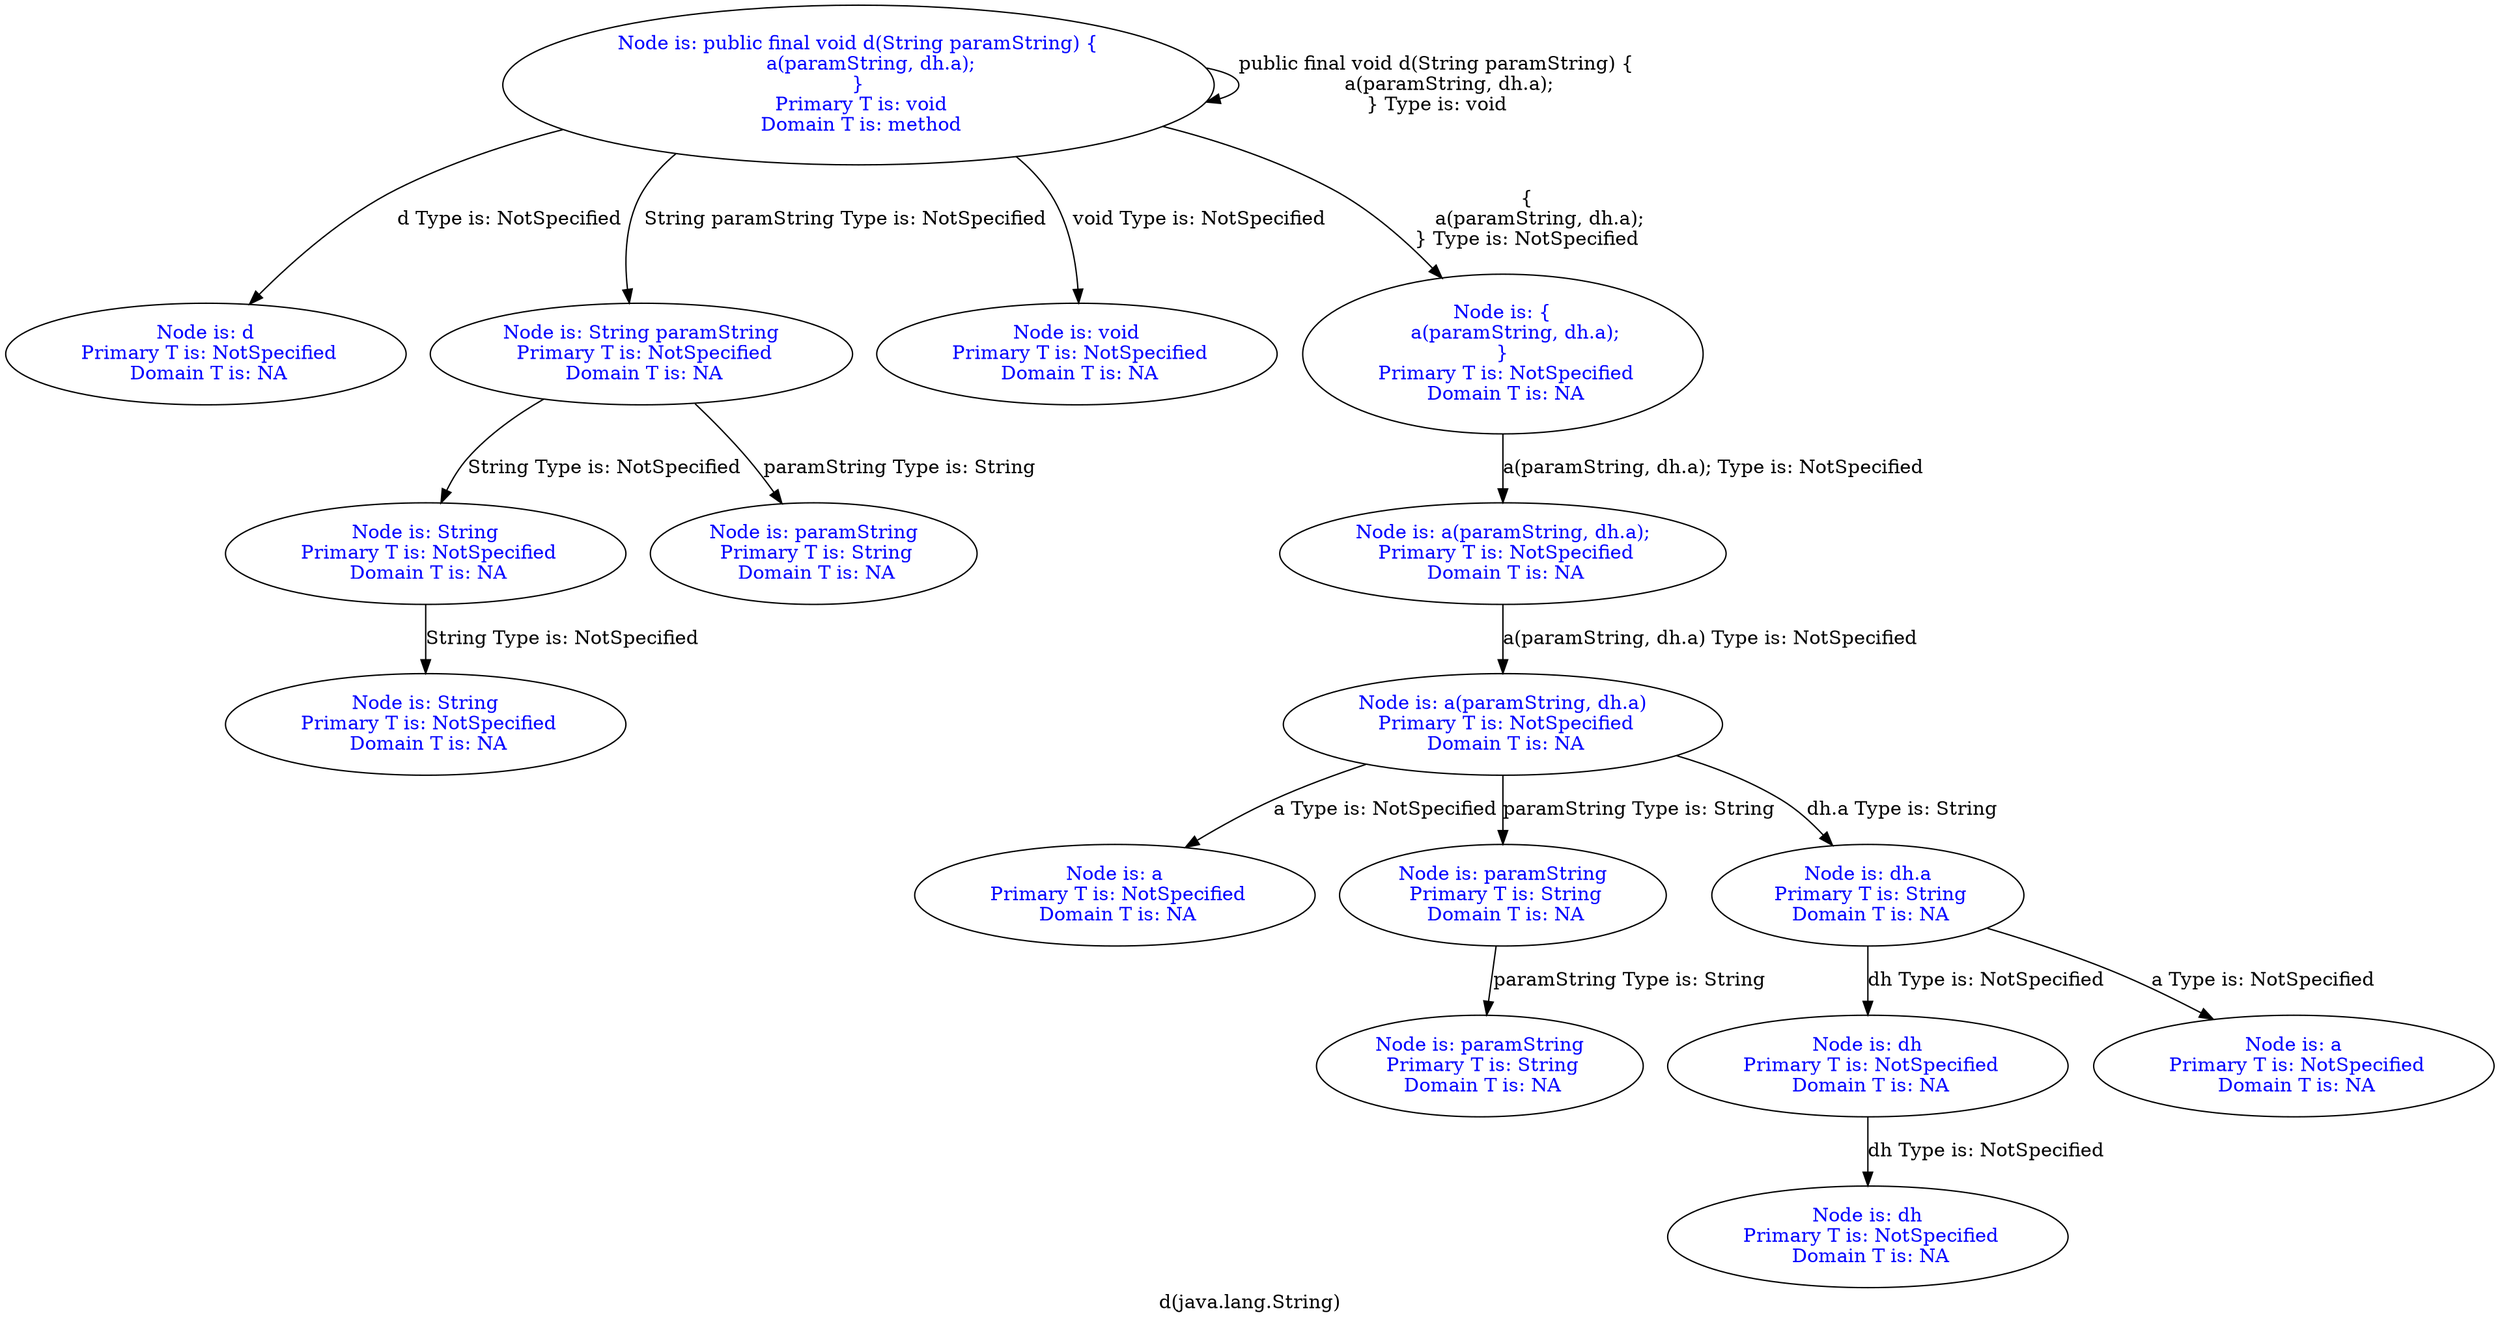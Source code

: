 digraph "d(java.lang.String)" {
 label="d(java.lang.String)"
{
 node [shape=box]} 
5327 -> 5327[label="public final void d(String paramString) {
    a(paramString, dh.a);
} Type is: void"];
5327[label="Node is: public final void d(String paramString) {
    a(paramString, dh.a);
}
 Primary T is: void
 Domain T is: method",fontcolor="blue"];
  5327 -> 5328[label="d Type is: NotSpecified"];
5328[label="Node is: d
 Primary T is: NotSpecified
 Domain T is: NA",fontcolor="blue"];
  5327 -> 5329[label="String paramString Type is: NotSpecified"];
5329[label="Node is: String paramString
 Primary T is: NotSpecified
 Domain T is: NA",fontcolor="blue"];
  5329 -> 5330[label="String Type is: NotSpecified"];
5330[label="Node is: String
 Primary T is: NotSpecified
 Domain T is: NA",fontcolor="blue"];
  5330 -> 5331[label="String Type is: NotSpecified"];
5331[label="Node is: String
 Primary T is: NotSpecified
 Domain T is: NA",fontcolor="blue"];
  5329 -> 5332[label="paramString Type is: String"];
5332[label="Node is: paramString
 Primary T is: String
 Domain T is: NA",fontcolor="blue"];
  5327 -> 5333[label="void Type is: NotSpecified"];
5333[label="Node is: void
 Primary T is: NotSpecified
 Domain T is: NA",fontcolor="blue"];
  5327 -> 5334[label="{
    a(paramString, dh.a);
} Type is: NotSpecified"];
5334[label="Node is: {
    a(paramString, dh.a);
}
 Primary T is: NotSpecified
 Domain T is: NA",fontcolor="blue"];
  5334 -> 5335[label="a(paramString, dh.a); Type is: NotSpecified"];
5335[label="Node is: a(paramString, dh.a);
 Primary T is: NotSpecified
 Domain T is: NA",fontcolor="blue"];
  5335 -> 5336[label="a(paramString, dh.a) Type is: NotSpecified"];
5336[label="Node is: a(paramString, dh.a)
 Primary T is: NotSpecified
 Domain T is: NA",fontcolor="blue"];
  5336 -> 5337[label="a Type is: NotSpecified"];
5337[label="Node is: a
 Primary T is: NotSpecified
 Domain T is: NA",fontcolor="blue"];
  5336 -> 5338[label="paramString Type is: String"];
5338[label="Node is: paramString
 Primary T is: String
 Domain T is: NA",fontcolor="blue"];
  5338 -> 5339[label="paramString Type is: String"];
5339[label="Node is: paramString
 Primary T is: String
 Domain T is: NA",fontcolor="blue"];
  5336 -> 5340[label="dh.a Type is: String"];
5340[label="Node is: dh.a
 Primary T is: String
 Domain T is: NA",fontcolor="blue"];
  5340 -> 5341[label="dh Type is: NotSpecified"];
5341[label="Node is: dh
 Primary T is: NotSpecified
 Domain T is: NA",fontcolor="blue"];
  5341 -> 5342[label="dh Type is: NotSpecified"];
5342[label="Node is: dh
 Primary T is: NotSpecified
 Domain T is: NA",fontcolor="blue"];
  5340 -> 5343[label="a Type is: NotSpecified"];
5343[label="Node is: a
 Primary T is: NotSpecified
 Domain T is: NA",fontcolor="blue"];
  }
